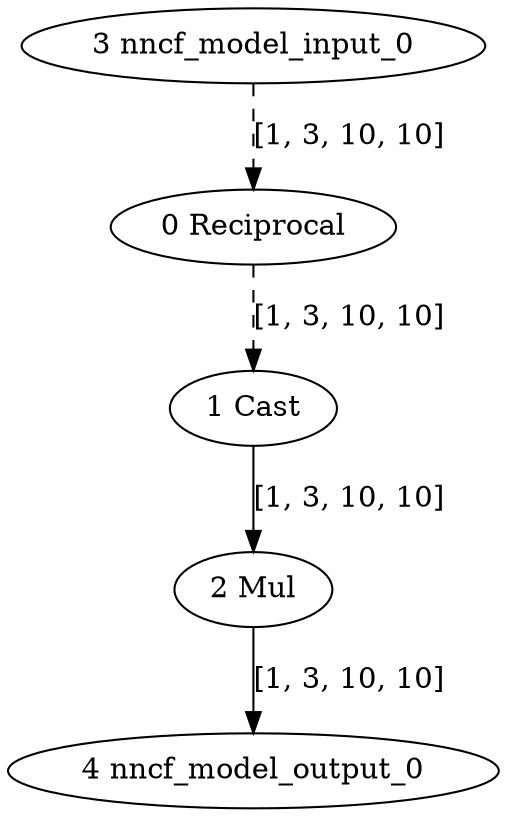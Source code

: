strict digraph  {
"0 Reciprocal" [id=0, type=Reciprocal];
"1 Cast" [id=1, type=Cast];
"2 Mul" [id=2, type=Mul];
"3 nncf_model_input_0" [id=3, type=nncf_model_input];
"4 nncf_model_output_0" [id=4, type=nncf_model_output];
"0 Reciprocal" -> "1 Cast"  [label="[1, 3, 10, 10]", style=dashed];
"1 Cast" -> "2 Mul"  [label="[1, 3, 10, 10]", style=solid];
"2 Mul" -> "4 nncf_model_output_0"  [label="[1, 3, 10, 10]", style=solid];
"3 nncf_model_input_0" -> "0 Reciprocal"  [label="[1, 3, 10, 10]", style=dashed];
}
